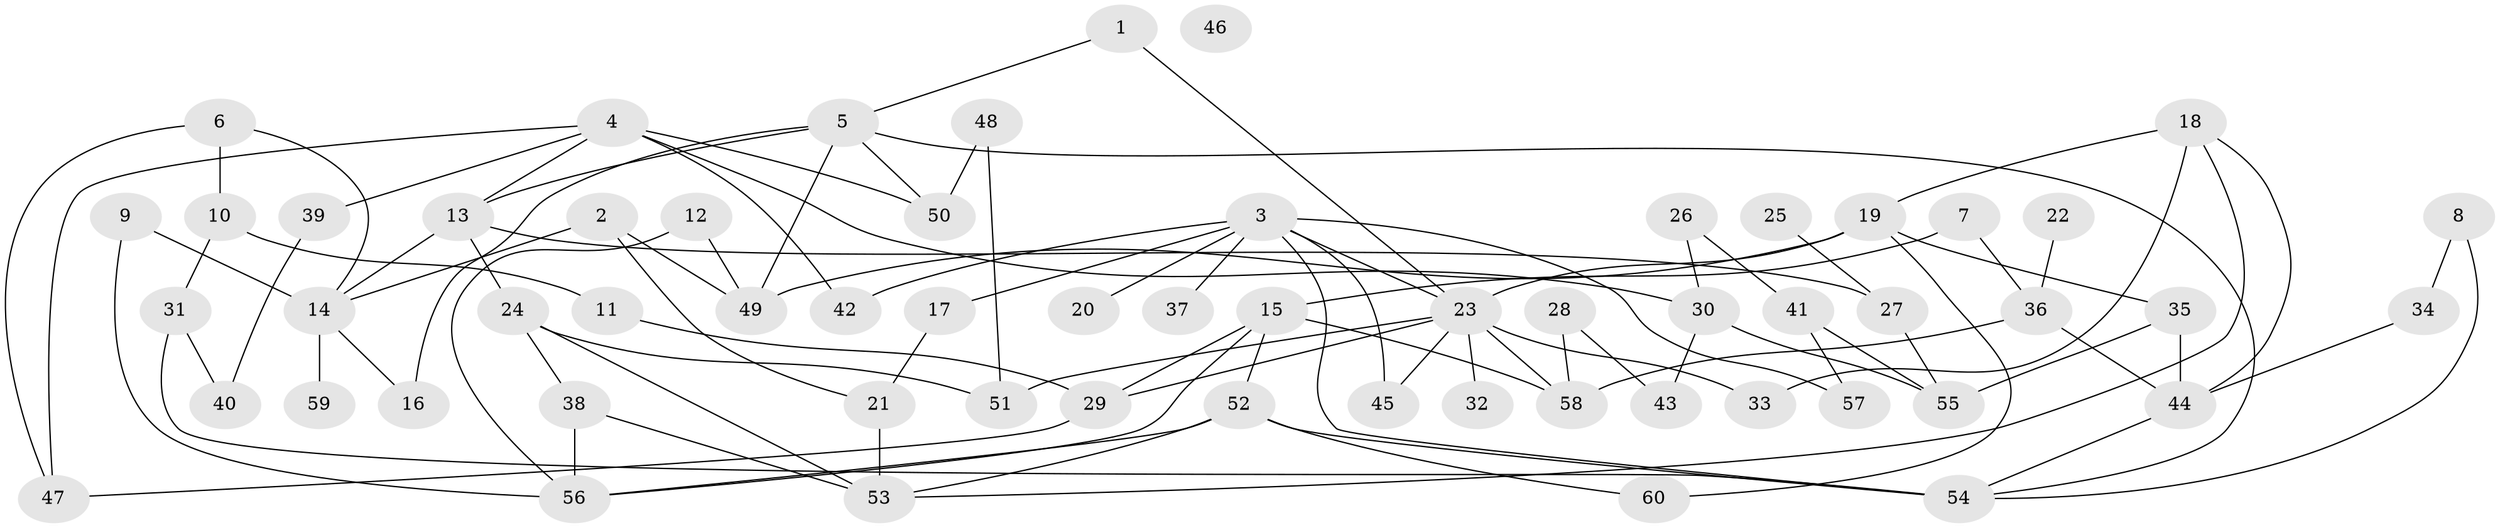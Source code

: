 // Generated by graph-tools (version 1.1) at 2025/25/03/09/25 03:25:14]
// undirected, 60 vertices, 95 edges
graph export_dot {
graph [start="1"]
  node [color=gray90,style=filled];
  1;
  2;
  3;
  4;
  5;
  6;
  7;
  8;
  9;
  10;
  11;
  12;
  13;
  14;
  15;
  16;
  17;
  18;
  19;
  20;
  21;
  22;
  23;
  24;
  25;
  26;
  27;
  28;
  29;
  30;
  31;
  32;
  33;
  34;
  35;
  36;
  37;
  38;
  39;
  40;
  41;
  42;
  43;
  44;
  45;
  46;
  47;
  48;
  49;
  50;
  51;
  52;
  53;
  54;
  55;
  56;
  57;
  58;
  59;
  60;
  1 -- 5;
  1 -- 23;
  2 -- 14;
  2 -- 21;
  2 -- 49;
  3 -- 17;
  3 -- 20;
  3 -- 23;
  3 -- 37;
  3 -- 42;
  3 -- 45;
  3 -- 54;
  3 -- 57;
  4 -- 13;
  4 -- 30;
  4 -- 39;
  4 -- 42;
  4 -- 47;
  4 -- 50;
  5 -- 13;
  5 -- 16;
  5 -- 49;
  5 -- 50;
  5 -- 54;
  6 -- 10;
  6 -- 14;
  6 -- 47;
  7 -- 15;
  7 -- 36;
  8 -- 34;
  8 -- 54;
  9 -- 14;
  9 -- 56;
  10 -- 11;
  10 -- 31;
  11 -- 29;
  12 -- 49;
  12 -- 56;
  13 -- 14;
  13 -- 24;
  13 -- 27;
  14 -- 16;
  14 -- 59;
  15 -- 29;
  15 -- 52;
  15 -- 56;
  15 -- 58;
  17 -- 21;
  18 -- 19;
  18 -- 33;
  18 -- 44;
  18 -- 53;
  19 -- 23;
  19 -- 35;
  19 -- 49;
  19 -- 60;
  21 -- 53;
  22 -- 36;
  23 -- 29;
  23 -- 32;
  23 -- 33;
  23 -- 45;
  23 -- 51;
  23 -- 58;
  24 -- 38;
  24 -- 51;
  24 -- 53;
  25 -- 27;
  26 -- 30;
  26 -- 41;
  27 -- 55;
  28 -- 43;
  28 -- 58;
  29 -- 47;
  30 -- 43;
  30 -- 55;
  31 -- 40;
  31 -- 54;
  34 -- 44;
  35 -- 44;
  35 -- 55;
  36 -- 44;
  36 -- 58;
  38 -- 53;
  38 -- 56;
  39 -- 40;
  41 -- 55;
  41 -- 57;
  44 -- 54;
  48 -- 50;
  48 -- 51;
  52 -- 53;
  52 -- 54;
  52 -- 56;
  52 -- 60;
}
